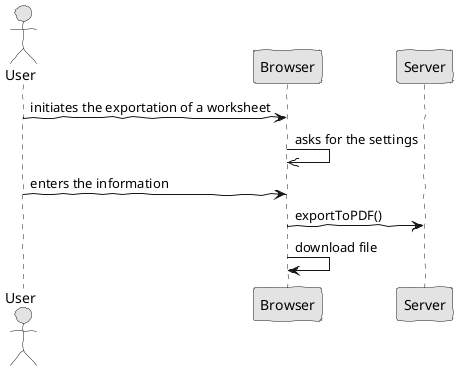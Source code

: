 @startuml  analysis1.png
skinparam handwritten true
skinparam monochrome true
skinparam packageStyle rect
skinparam defaultFontName FG Virgil
skinparam shadowing false

actor User

User -> Browser : initiates the exportation of a worksheet
Browser ->> Browser : asks for the settings
User -> Browser : enters the information
Browser -> Server : exportToPDF()
Browser -> Browser : download file

@enduml